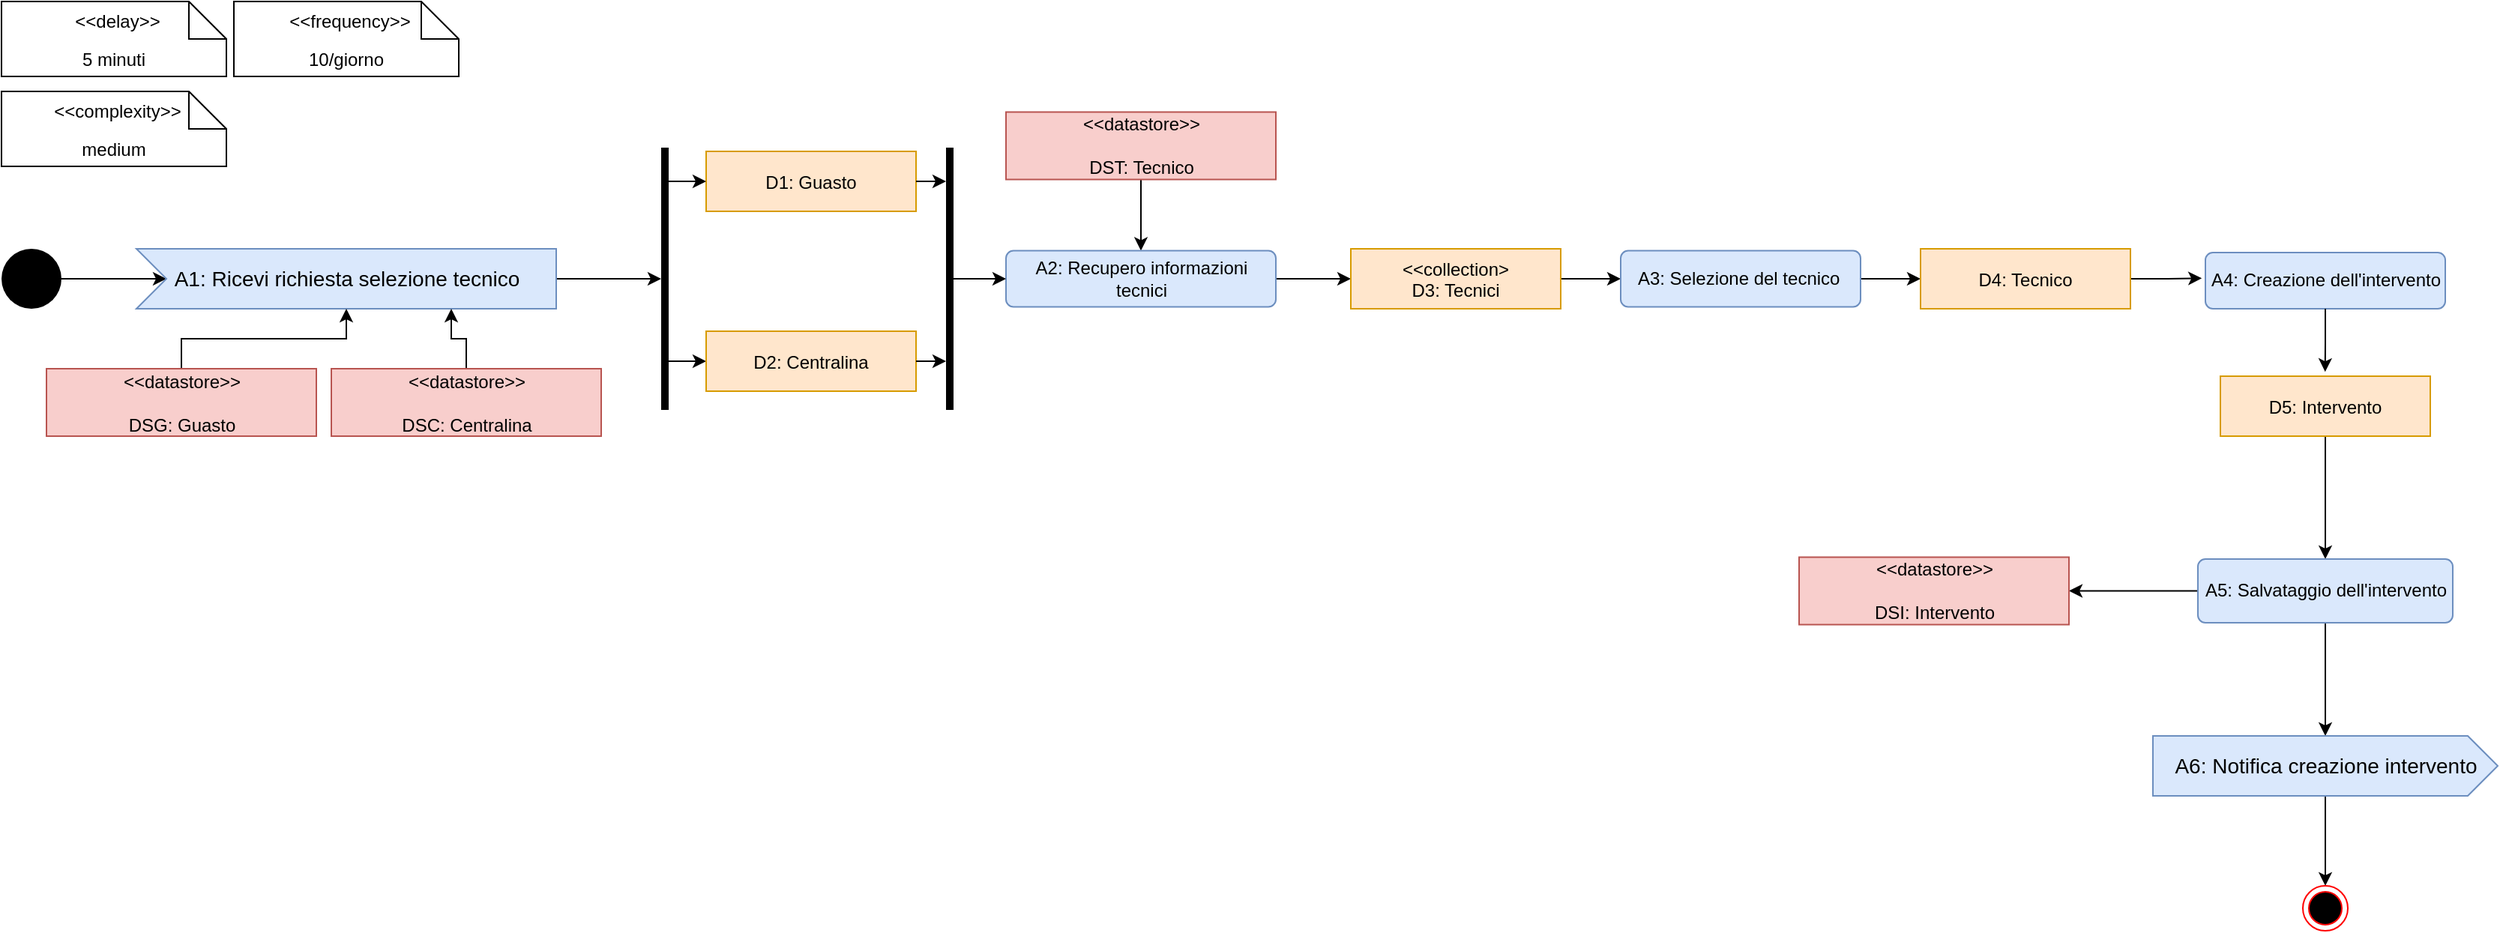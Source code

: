 <mxfile version="20.3.0" type="device"><diagram id="SDh1d189TBPyZNtVQWWc" name="Pagina-1"><mxGraphModel dx="1422" dy="865" grid="1" gridSize="10" guides="1" tooltips="1" connect="1" arrows="1" fold="1" page="1" pageScale="1" pageWidth="1169" pageHeight="827" math="0" shadow="0"><root><mxCell id="0"/><mxCell id="1" parent="0"/><mxCell id="GUaA5i2k1Rlk7rOaVL87-1" style="edgeStyle=orthogonalEdgeStyle;rounded=0;orthogonalLoop=1;jettySize=auto;html=1;entryX=0;entryY=0;entryDx=20;entryDy=20;entryPerimeter=0;" parent="1" source="GUaA5i2k1Rlk7rOaVL87-2" target="GUaA5i2k1Rlk7rOaVL87-4" edge="1"><mxGeometry relative="1" as="geometry"><mxPoint x="150" y="205" as="targetPoint"/></mxGeometry></mxCell><mxCell id="GUaA5i2k1Rlk7rOaVL87-2" value="" style="ellipse;fillColor=#000000;strokeColor=none;" parent="1" vertex="1"><mxGeometry x="50" y="185" width="40" height="40" as="geometry"/></mxCell><mxCell id="GUaA5i2k1Rlk7rOaVL87-65" style="edgeStyle=orthogonalEdgeStyle;rounded=0;orthogonalLoop=1;jettySize=auto;html=1;exitX=0;exitY=0;exitDx=20;exitDy=20;exitPerimeter=0;" parent="1" source="GUaA5i2k1Rlk7rOaVL87-4" target="GUaA5i2k1Rlk7rOaVL87-64" edge="1"><mxGeometry relative="1" as="geometry"/></mxCell><mxCell id="GUaA5i2k1Rlk7rOaVL87-4" value="A1: Ricevi richiesta selezione tecnico" style="html=1;shape=mxgraph.infographic.ribbonSimple;notch1=20;notch2=0;align=center;verticalAlign=middle;fontSize=14;fontStyle=0;flipH=0;fillColor=#dae8fc;strokeColor=#6c8ebf;" parent="1" vertex="1"><mxGeometry x="140" y="185" width="280" height="40" as="geometry"/></mxCell><mxCell id="GUaA5i2k1Rlk7rOaVL87-5" value="medium" style="shape=note2;boundedLbl=1;whiteSpace=wrap;html=1;size=25;verticalAlign=top;align=center;" parent="1" vertex="1"><mxGeometry x="50" y="80" width="150" height="50" as="geometry"/></mxCell><mxCell id="GUaA5i2k1Rlk7rOaVL87-6" value="&lt;&lt;complexity&gt;&gt;" style="resizeWidth=1;part=1;strokeColor=none;fillColor=none;align=center;spacingLeft=5;" parent="GUaA5i2k1Rlk7rOaVL87-5" vertex="1"><mxGeometry width="150" height="25" relative="1" as="geometry"/></mxCell><mxCell id="GUaA5i2k1Rlk7rOaVL87-8" value="D1: Guasto" style="text;align=center;verticalAlign=middle;dashed=0;fillColor=#ffe6cc;strokeColor=#d79b00;" parent="1" vertex="1"><mxGeometry x="520" y="120" width="140" height="40" as="geometry"/></mxCell><mxCell id="GUaA5i2k1Rlk7rOaVL87-12" style="edgeStyle=orthogonalEdgeStyle;rounded=0;orthogonalLoop=1;jettySize=auto;html=1;exitX=0.5;exitY=1;exitDx=0;exitDy=0;entryX=0.5;entryY=0;entryDx=0;entryDy=0;" parent="1" source="GUaA5i2k1Rlk7rOaVL87-13" target="GUaA5i2k1Rlk7rOaVL87-30" edge="1"><mxGeometry relative="1" as="geometry"><mxPoint x="870" y="135" as="targetPoint"/></mxGeometry></mxCell><mxCell id="GUaA5i2k1Rlk7rOaVL87-13" value="&amp;lt;&amp;lt;datastore&amp;gt;&amp;gt;&lt;br&gt;&lt;br&gt;DST: Tecnico" style="text;html=1;align=center;verticalAlign=middle;dashed=0;fillColor=#f8cecc;strokeColor=#b85450;" parent="1" vertex="1"><mxGeometry x="720" y="93.75" width="180" height="45" as="geometry"/></mxCell><mxCell id="GUaA5i2k1Rlk7rOaVL87-14" style="edgeStyle=orthogonalEdgeStyle;rounded=0;orthogonalLoop=1;jettySize=auto;html=1;entryX=0;entryY=0;entryDx=140;entryDy=40;entryPerimeter=0;" parent="1" source="GUaA5i2k1Rlk7rOaVL87-15" target="GUaA5i2k1Rlk7rOaVL87-4" edge="1"><mxGeometry relative="1" as="geometry"/></mxCell><mxCell id="GUaA5i2k1Rlk7rOaVL87-15" value="&amp;lt;&amp;lt;datastore&amp;gt;&amp;gt;&lt;br&gt;&lt;br&gt;DSG: Guasto" style="text;html=1;align=center;verticalAlign=middle;dashed=0;fillColor=#f8cecc;strokeColor=#b85450;" parent="1" vertex="1"><mxGeometry x="80" y="265" width="180" height="45" as="geometry"/></mxCell><mxCell id="GUaA5i2k1Rlk7rOaVL87-16" value="5 minuti" style="shape=note2;boundedLbl=1;whiteSpace=wrap;html=1;size=25;verticalAlign=top;align=center;" parent="1" vertex="1"><mxGeometry x="50" y="20" width="150" height="50" as="geometry"/></mxCell><mxCell id="GUaA5i2k1Rlk7rOaVL87-17" value="&lt;&lt;delay&gt;&gt;" style="resizeWidth=1;part=1;strokeColor=none;fillColor=none;align=center;spacingLeft=5;" parent="GUaA5i2k1Rlk7rOaVL87-16" vertex="1"><mxGeometry width="150" height="25" relative="1" as="geometry"/></mxCell><mxCell id="GUaA5i2k1Rlk7rOaVL87-18" style="edgeStyle=orthogonalEdgeStyle;rounded=0;orthogonalLoop=1;jettySize=auto;html=1;exitX=0.5;exitY=1;exitDx=0;exitDy=0;dashed=1;endArrow=none;endFill=0;" parent="GUaA5i2k1Rlk7rOaVL87-16" source="GUaA5i2k1Rlk7rOaVL87-17" target="GUaA5i2k1Rlk7rOaVL87-17" edge="1"><mxGeometry relative="1" as="geometry"/></mxCell><mxCell id="GUaA5i2k1Rlk7rOaVL87-20" style="edgeStyle=orthogonalEdgeStyle;rounded=0;orthogonalLoop=1;jettySize=auto;html=1;exitX=1;exitY=0.5;exitDx=0;exitDy=0;entryX=0;entryY=0.5;entryDx=0;entryDy=0;" parent="1" source="GUaA5i2k1Rlk7rOaVL87-32" target="GUaA5i2k1Rlk7rOaVL87-23" edge="1"><mxGeometry relative="1" as="geometry"><mxPoint x="1130" y="154" as="targetPoint"/><mxPoint x="1170" y="153.75" as="sourcePoint"/></mxGeometry></mxCell><mxCell id="GUaA5i2k1Rlk7rOaVL87-22" style="edgeStyle=orthogonalEdgeStyle;rounded=0;orthogonalLoop=1;jettySize=auto;html=1;exitX=1;exitY=0.5;exitDx=0;exitDy=0;entryX=0;entryY=0.5;entryDx=0;entryDy=0;" parent="1" source="GUaA5i2k1Rlk7rOaVL87-23" target="GUaA5i2k1Rlk7rOaVL87-37" edge="1"><mxGeometry relative="1" as="geometry"><mxPoint x="1410" y="153.75" as="targetPoint"/></mxGeometry></mxCell><mxCell id="GUaA5i2k1Rlk7rOaVL87-23" value="A3: Selezione del tecnico&amp;nbsp;" style="html=1;align=center;verticalAlign=middle;rounded=1;absoluteArcSize=1;arcSize=10;dashed=0;fillColor=#dae8fc;strokeColor=#6c8ebf;" parent="1" vertex="1"><mxGeometry x="1130" y="186.25" width="160" height="37.5" as="geometry"/></mxCell><mxCell id="GUaA5i2k1Rlk7rOaVL87-35" style="edgeStyle=orthogonalEdgeStyle;rounded=0;orthogonalLoop=1;jettySize=auto;html=1;entryX=0;entryY=0.5;entryDx=0;entryDy=0;" parent="1" source="GUaA5i2k1Rlk7rOaVL87-30" target="GUaA5i2k1Rlk7rOaVL87-32" edge="1"><mxGeometry relative="1" as="geometry"/></mxCell><mxCell id="GUaA5i2k1Rlk7rOaVL87-30" value="A2: Recupero informazioni &lt;br&gt;tecnici" style="html=1;align=center;verticalAlign=middle;rounded=1;absoluteArcSize=1;arcSize=10;dashed=0;fillColor=#dae8fc;strokeColor=#6c8ebf;" parent="1" vertex="1"><mxGeometry x="720" y="186.25" width="180" height="37.5" as="geometry"/></mxCell><mxCell id="GUaA5i2k1Rlk7rOaVL87-32" value="&lt;&lt;collection&gt;&#10;D3: Tecnici" style="text;align=center;verticalAlign=middle;dashed=0;fillColor=#ffe6cc;strokeColor=#d79b00;" parent="1" vertex="1"><mxGeometry x="950" y="185" width="140" height="40" as="geometry"/></mxCell><mxCell id="GUaA5i2k1Rlk7rOaVL87-41" style="edgeStyle=orthogonalEdgeStyle;rounded=0;orthogonalLoop=1;jettySize=auto;html=1;entryX=-0.015;entryY=0.458;entryDx=0;entryDy=0;entryPerimeter=0;" parent="1" source="GUaA5i2k1Rlk7rOaVL87-37" target="GUaA5i2k1Rlk7rOaVL87-40" edge="1"><mxGeometry relative="1" as="geometry"/></mxCell><mxCell id="GUaA5i2k1Rlk7rOaVL87-37" value="D4: Tecnico" style="text;align=center;verticalAlign=middle;dashed=0;fillColor=#ffe6cc;strokeColor=#d79b00;" parent="1" vertex="1"><mxGeometry x="1330" y="185" width="140" height="40" as="geometry"/></mxCell><mxCell id="GUaA5i2k1Rlk7rOaVL87-40" value="A4: Creazione dell'intervento" style="html=1;align=center;verticalAlign=middle;rounded=1;absoluteArcSize=1;arcSize=10;dashed=0;fillColor=#dae8fc;strokeColor=#6c8ebf;" parent="1" vertex="1"><mxGeometry x="1520" y="187.5" width="160" height="37.5" as="geometry"/></mxCell><mxCell id="GUaA5i2k1Rlk7rOaVL87-44" style="edgeStyle=orthogonalEdgeStyle;rounded=0;orthogonalLoop=1;jettySize=auto;html=1;exitX=0.5;exitY=1;exitDx=0;exitDy=0;entryX=0.499;entryY=-0.073;entryDx=0;entryDy=0;entryPerimeter=0;" parent="1" source="GUaA5i2k1Rlk7rOaVL87-40" target="GUaA5i2k1Rlk7rOaVL87-45" edge="1"><mxGeometry relative="1" as="geometry"><mxPoint x="1600" y="320" as="targetPoint"/><mxPoint x="1530" y="410" as="sourcePoint"/></mxGeometry></mxCell><mxCell id="GUaA5i2k1Rlk7rOaVL87-47" style="edgeStyle=orthogonalEdgeStyle;rounded=0;orthogonalLoop=1;jettySize=auto;html=1;exitX=0.5;exitY=1;exitDx=0;exitDy=0;entryX=0.5;entryY=0;entryDx=0;entryDy=0;" parent="1" source="GUaA5i2k1Rlk7rOaVL87-45" target="GUaA5i2k1Rlk7rOaVL87-46" edge="1"><mxGeometry relative="1" as="geometry"/></mxCell><mxCell id="GUaA5i2k1Rlk7rOaVL87-45" value="D5: Intervento" style="text;align=center;verticalAlign=middle;dashed=0;fillColor=#ffe6cc;strokeColor=#d79b00;" parent="1" vertex="1"><mxGeometry x="1530" y="270" width="140" height="40" as="geometry"/></mxCell><mxCell id="GUaA5i2k1Rlk7rOaVL87-52" style="edgeStyle=orthogonalEdgeStyle;rounded=0;orthogonalLoop=1;jettySize=auto;html=1;exitX=0.5;exitY=1;exitDx=0;exitDy=0;" parent="1" source="GUaA5i2k1Rlk7rOaVL87-46" target="GUaA5i2k1Rlk7rOaVL87-53" edge="1"><mxGeometry relative="1" as="geometry"><mxPoint x="1600.4" y="500" as="targetPoint"/></mxGeometry></mxCell><mxCell id="GUaA5i2k1Rlk7rOaVL87-60" style="edgeStyle=orthogonalEdgeStyle;rounded=0;orthogonalLoop=1;jettySize=auto;html=1;exitX=0;exitY=0.5;exitDx=0;exitDy=0;entryX=1;entryY=0.5;entryDx=0;entryDy=0;" parent="1" source="GUaA5i2k1Rlk7rOaVL87-46" target="GUaA5i2k1Rlk7rOaVL87-51" edge="1"><mxGeometry relative="1" as="geometry"/></mxCell><mxCell id="GUaA5i2k1Rlk7rOaVL87-46" value="A5: Salvataggio dell'intervento" style="html=1;align=center;verticalAlign=middle;rounded=1;absoluteArcSize=1;arcSize=10;dashed=0;fillColor=#dae8fc;strokeColor=#6c8ebf;" parent="1" vertex="1"><mxGeometry x="1515" y="392" width="170" height="42.5" as="geometry"/></mxCell><mxCell id="GUaA5i2k1Rlk7rOaVL87-51" value="&amp;lt;&amp;lt;datastore&amp;gt;&amp;gt;&lt;br&gt;&lt;br&gt;DSI: Intervento" style="text;html=1;align=center;verticalAlign=middle;dashed=0;fillColor=#f8cecc;strokeColor=#b85450;" parent="1" vertex="1"><mxGeometry x="1249" y="390.75" width="180" height="45" as="geometry"/></mxCell><mxCell id="GUaA5i2k1Rlk7rOaVL87-59" style="edgeStyle=orthogonalEdgeStyle;rounded=0;orthogonalLoop=1;jettySize=auto;html=1;entryX=0;entryY=0.5;entryDx=0;entryDy=0;" parent="1" source="GUaA5i2k1Rlk7rOaVL87-53" target="GUaA5i2k1Rlk7rOaVL87-58" edge="1"><mxGeometry relative="1" as="geometry"/></mxCell><mxCell id="GUaA5i2k1Rlk7rOaVL87-53" value="A6: Notifica creazione intervento" style="html=1;shape=mxgraph.infographic.ribbonSimple;notch1=0;notch2=20;align=center;verticalAlign=middle;fontSize=14;fontStyle=0;fillColor=#dae8fc;strokeColor=#6c8ebf;" parent="1" vertex="1"><mxGeometry x="1485" y="510" width="230" height="40" as="geometry"/></mxCell><mxCell id="GUaA5i2k1Rlk7rOaVL87-58" value="" style="ellipse;html=1;shape=endState;fillColor=#000000;strokeColor=#ff0000;direction=south;" parent="1" vertex="1"><mxGeometry x="1585" y="610" width="30" height="30" as="geometry"/></mxCell><mxCell id="GUaA5i2k1Rlk7rOaVL87-62" style="edgeStyle=orthogonalEdgeStyle;rounded=0;orthogonalLoop=1;jettySize=auto;html=1;exitX=0.5;exitY=0;exitDx=0;exitDy=0;entryX=0;entryY=0;entryDx=210;entryDy=40;entryPerimeter=0;" parent="1" source="GUaA5i2k1Rlk7rOaVL87-61" target="GUaA5i2k1Rlk7rOaVL87-4" edge="1"><mxGeometry relative="1" as="geometry"><Array as="points"><mxPoint x="360" y="245"/><mxPoint x="350" y="245"/></Array></mxGeometry></mxCell><mxCell id="GUaA5i2k1Rlk7rOaVL87-61" value="&amp;lt;&amp;lt;datastore&amp;gt;&amp;gt;&lt;br&gt;&lt;br&gt;DSC: Centralina" style="text;html=1;align=center;verticalAlign=middle;dashed=0;fillColor=#f8cecc;strokeColor=#b85450;" parent="1" vertex="1"><mxGeometry x="270" y="265" width="180" height="45" as="geometry"/></mxCell><mxCell id="GUaA5i2k1Rlk7rOaVL87-71" style="edgeStyle=orthogonalEdgeStyle;rounded=0;orthogonalLoop=1;jettySize=auto;html=1;entryX=0;entryY=0.5;entryDx=0;entryDy=0;" parent="1" source="GUaA5i2k1Rlk7rOaVL87-64" target="GUaA5i2k1Rlk7rOaVL87-8" edge="1"><mxGeometry relative="1" as="geometry"><Array as="points"><mxPoint x="500" y="140"/><mxPoint x="500" y="140"/></Array></mxGeometry></mxCell><mxCell id="GUaA5i2k1Rlk7rOaVL87-74" style="edgeStyle=orthogonalEdgeStyle;rounded=0;orthogonalLoop=1;jettySize=auto;html=1;entryX=0;entryY=0.5;entryDx=0;entryDy=0;" parent="1" source="GUaA5i2k1Rlk7rOaVL87-64" target="GUaA5i2k1Rlk7rOaVL87-66" edge="1"><mxGeometry relative="1" as="geometry"><Array as="points"><mxPoint x="500" y="260"/><mxPoint x="500" y="260"/></Array></mxGeometry></mxCell><mxCell id="GUaA5i2k1Rlk7rOaVL87-64" value="" style="html=1;points=[];perimeter=orthogonalPerimeter;fillColor=#000000;strokeColor=none;" parent="1" vertex="1"><mxGeometry x="490" y="117.5" width="5" height="175" as="geometry"/></mxCell><mxCell id="GUaA5i2k1Rlk7rOaVL87-66" value="D2: Centralina" style="text;align=center;verticalAlign=middle;dashed=0;fillColor=#ffe6cc;strokeColor=#d79b00;" parent="1" vertex="1"><mxGeometry x="520" y="240" width="140" height="40" as="geometry"/></mxCell><mxCell id="GUaA5i2k1Rlk7rOaVL87-80" style="edgeStyle=orthogonalEdgeStyle;rounded=0;orthogonalLoop=1;jettySize=auto;html=1;exitX=1;exitY=0.5;exitDx=0;exitDy=0;" parent="1" source="GUaA5i2k1Rlk7rOaVL87-8" target="GUaA5i2k1Rlk7rOaVL87-67" edge="1"><mxGeometry relative="1" as="geometry"><Array as="points"><mxPoint x="680" y="140"/><mxPoint x="680" y="140"/></Array></mxGeometry></mxCell><mxCell id="GUaA5i2k1Rlk7rOaVL87-81" style="edgeStyle=orthogonalEdgeStyle;rounded=0;orthogonalLoop=1;jettySize=auto;html=1;entryX=0;entryY=0.5;entryDx=0;entryDy=0;" parent="1" source="GUaA5i2k1Rlk7rOaVL87-67" target="GUaA5i2k1Rlk7rOaVL87-30" edge="1"><mxGeometry relative="1" as="geometry"/></mxCell><mxCell id="GUaA5i2k1Rlk7rOaVL87-83" style="edgeStyle=orthogonalEdgeStyle;rounded=0;orthogonalLoop=1;jettySize=auto;html=1;exitX=1;exitY=0.5;exitDx=0;exitDy=0;" parent="1" source="GUaA5i2k1Rlk7rOaVL87-66" target="GUaA5i2k1Rlk7rOaVL87-67" edge="1"><mxGeometry relative="1" as="geometry"><Array as="points"><mxPoint x="670" y="260"/><mxPoint x="670" y="260"/></Array></mxGeometry></mxCell><mxCell id="GUaA5i2k1Rlk7rOaVL87-67" value="" style="html=1;points=[];perimeter=orthogonalPerimeter;fillColor=#000000;strokeColor=none;" parent="1" vertex="1"><mxGeometry x="680" y="117.5" width="5" height="175" as="geometry"/></mxCell><mxCell id="GUaA5i2k1Rlk7rOaVL87-84" value="10/giorno" style="shape=note2;boundedLbl=1;whiteSpace=wrap;html=1;size=25;verticalAlign=top;align=center;" parent="1" vertex="1"><mxGeometry x="205" y="20" width="150" height="50" as="geometry"/></mxCell><mxCell id="GUaA5i2k1Rlk7rOaVL87-85" value="&lt;&lt;frequency&gt;&gt;" style="resizeWidth=1;part=1;strokeColor=none;fillColor=none;align=center;spacingLeft=5;" parent="GUaA5i2k1Rlk7rOaVL87-84" vertex="1"><mxGeometry width="150" height="25" relative="1" as="geometry"/></mxCell></root></mxGraphModel></diagram></mxfile>